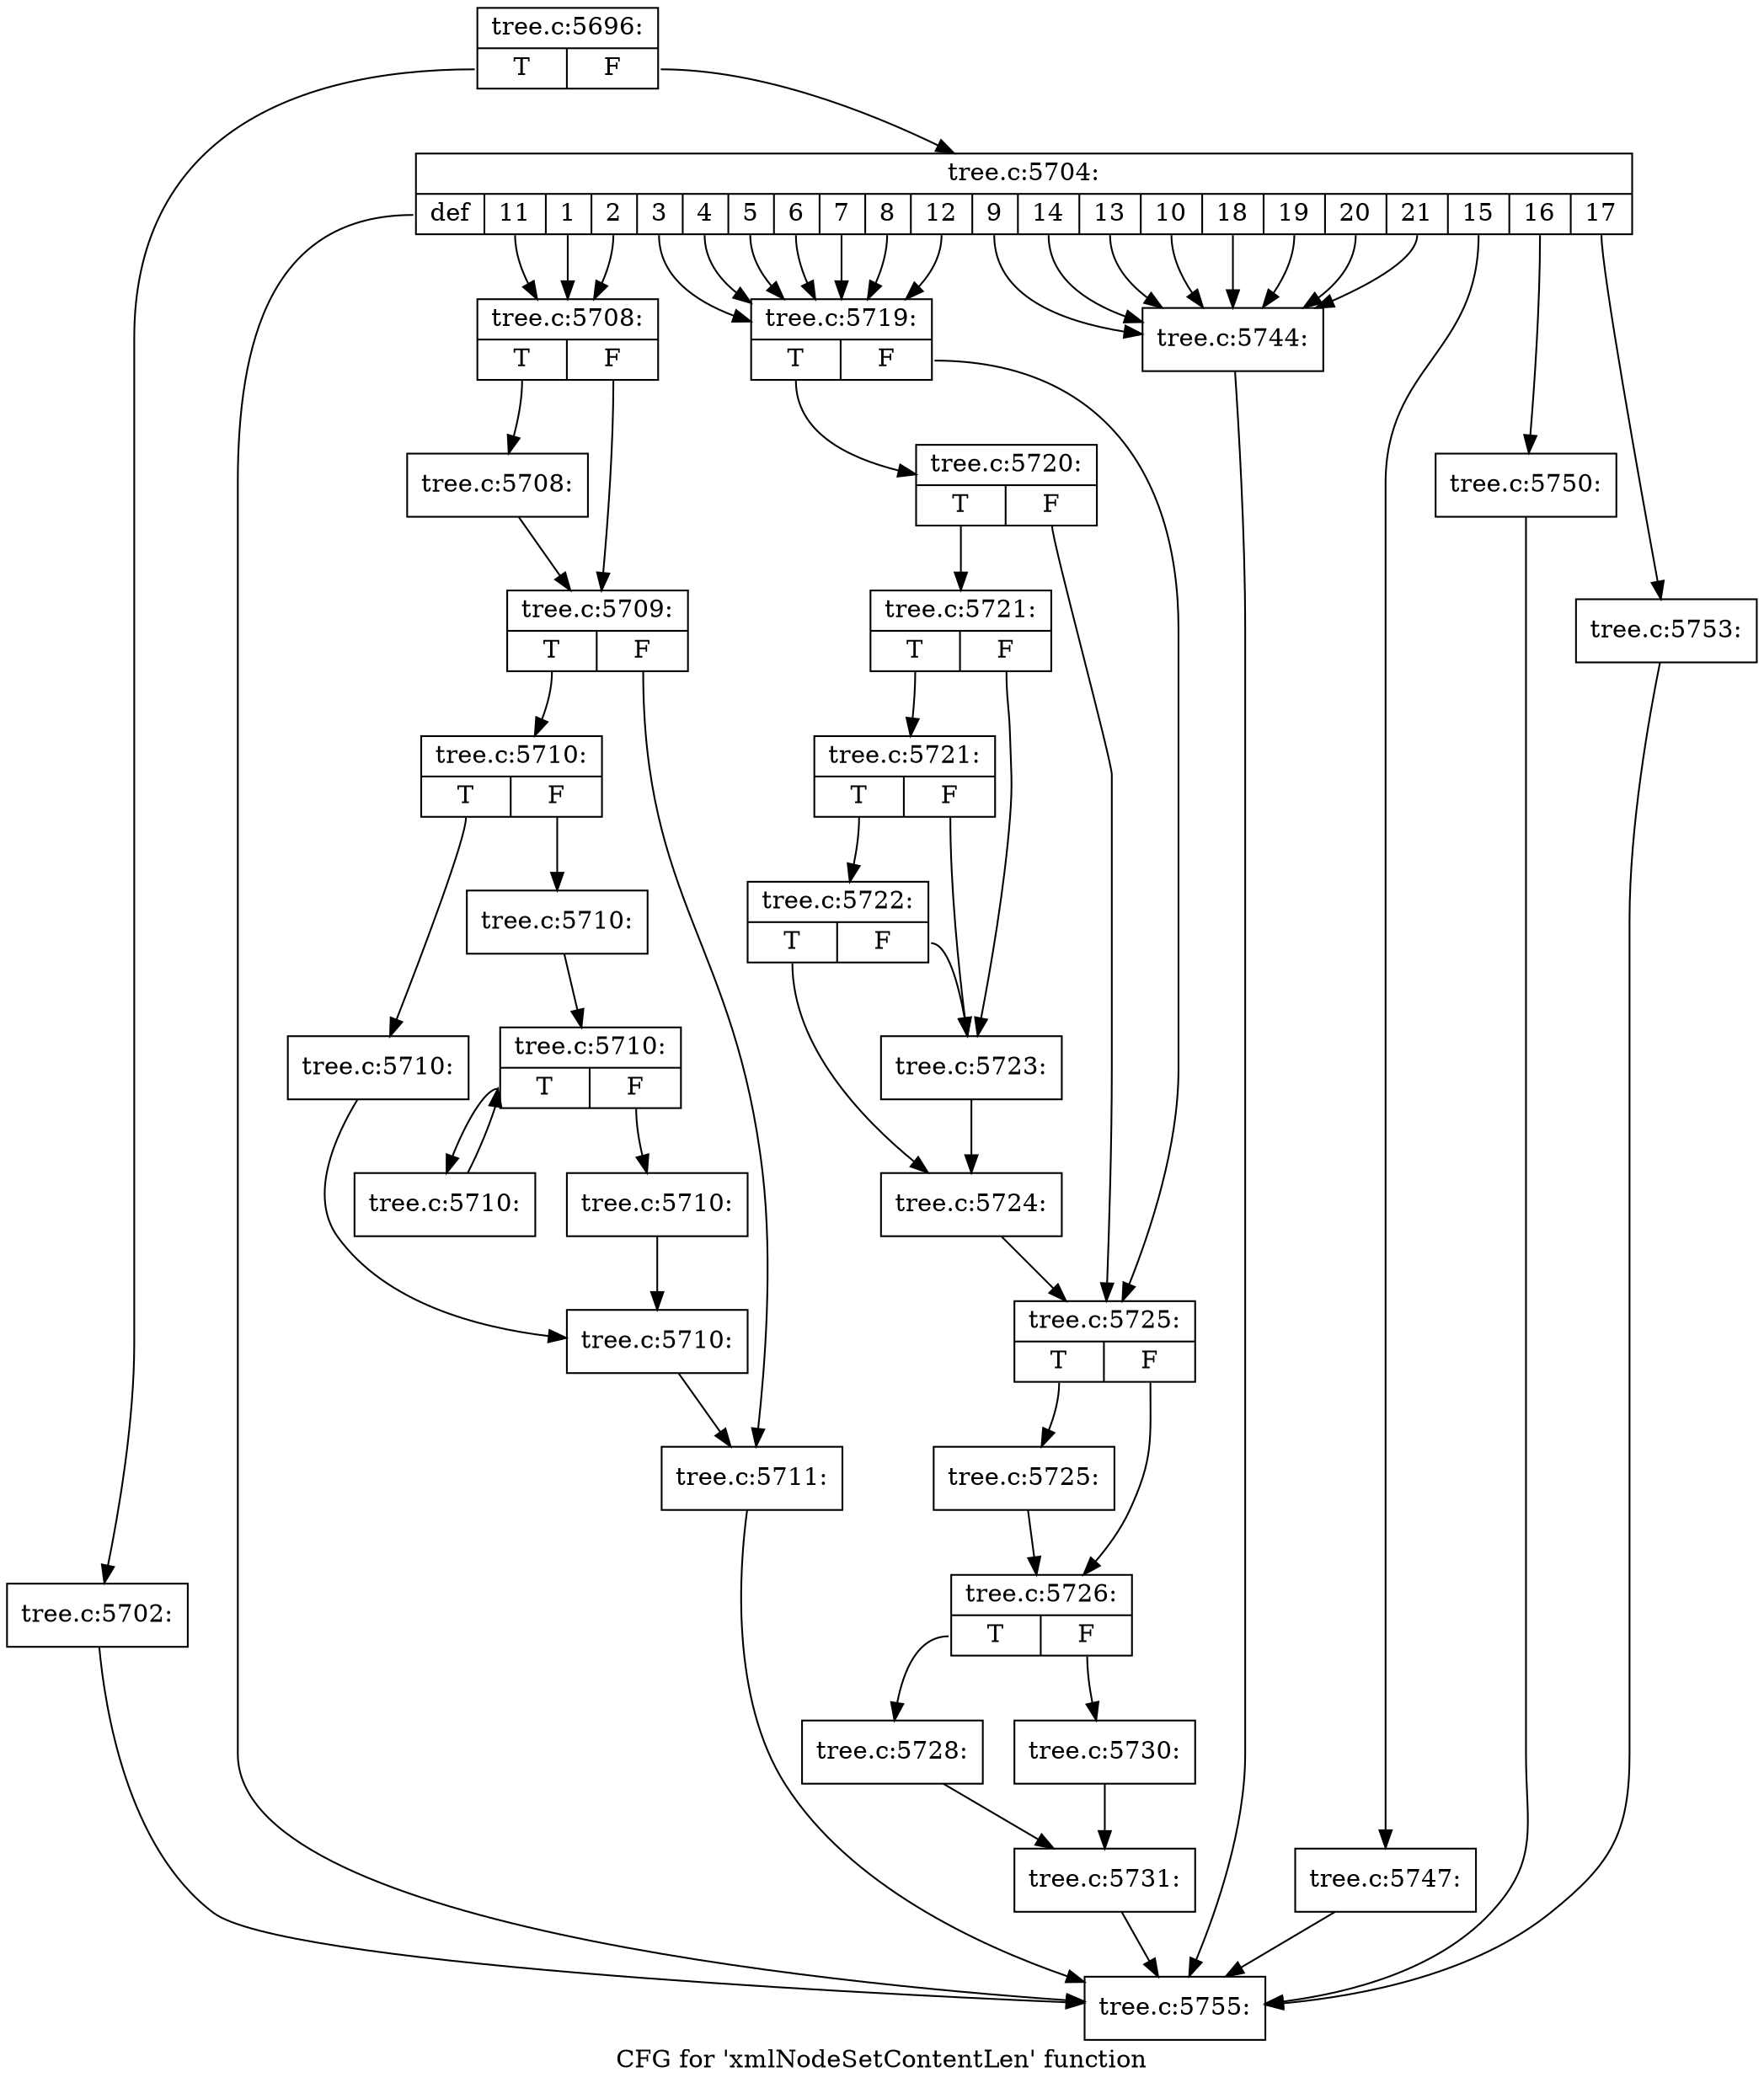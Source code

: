 digraph "CFG for 'xmlNodeSetContentLen' function" {
	label="CFG for 'xmlNodeSetContentLen' function";

	Node0x457e240 [shape=record,label="{tree.c:5696:|{<s0>T|<s1>F}}"];
	Node0x457e240:s0 -> Node0x43153e0;
	Node0x457e240:s1 -> Node0x4315430;
	Node0x43153e0 [shape=record,label="{tree.c:5702:}"];
	Node0x43153e0 -> Node0x43157c0;
	Node0x4315430 [shape=record,label="{tree.c:5704:|{<s0>def|<s1>11|<s2>1|<s3>2|<s4>3|<s5>4|<s6>5|<s7>6|<s8>7|<s9>8|<s10>12|<s11>9|<s12>14|<s13>13|<s14>10|<s15>18|<s16>19|<s17>20|<s18>21|<s19>15|<s20>16|<s21>17}}"];
	Node0x4315430:s0 -> Node0x43157c0;
	Node0x4315430:s1 -> Node0x4315d10;
	Node0x4315430:s2 -> Node0x4315d10;
	Node0x4315430:s3 -> Node0x4315d10;
	Node0x4315430:s4 -> Node0x436c800;
	Node0x4315430:s5 -> Node0x436c800;
	Node0x4315430:s6 -> Node0x436c800;
	Node0x4315430:s7 -> Node0x436c800;
	Node0x4315430:s8 -> Node0x436c800;
	Node0x4315430:s9 -> Node0x436c800;
	Node0x4315430:s10 -> Node0x436c800;
	Node0x4315430:s11 -> Node0x4596540;
	Node0x4315430:s12 -> Node0x4596540;
	Node0x4315430:s13 -> Node0x4596540;
	Node0x4315430:s14 -> Node0x4596540;
	Node0x4315430:s15 -> Node0x4596540;
	Node0x4315430:s16 -> Node0x4596540;
	Node0x4315430:s17 -> Node0x4596540;
	Node0x4315430:s18 -> Node0x4596540;
	Node0x4315430:s19 -> Node0x4315b10;
	Node0x4315430:s20 -> Node0x4315bf0;
	Node0x4315430:s21 -> Node0x4596c30;
	Node0x4315d10 [shape=record,label="{tree.c:5708:|{<s0>T|<s1>F}}"];
	Node0x4315d10:s0 -> Node0x4315e00;
	Node0x4315d10:s1 -> Node0x4315e50;
	Node0x4315e00 [shape=record,label="{tree.c:5708:}"];
	Node0x4315e00 -> Node0x4315e50;
	Node0x4315e50 [shape=record,label="{tree.c:5709:|{<s0>T|<s1>F}}"];
	Node0x4315e50:s0 -> Node0x458ee80;
	Node0x4315e50:s1 -> Node0x458eed0;
	Node0x458ee80 [shape=record,label="{tree.c:5710:|{<s0>T|<s1>F}}"];
	Node0x458ee80:s0 -> Node0x458f5c0;
	Node0x458ee80:s1 -> Node0x458f660;
	Node0x458f5c0 [shape=record,label="{tree.c:5710:}"];
	Node0x458f5c0 -> Node0x458f610;
	Node0x458f660 [shape=record,label="{tree.c:5710:}"];
	Node0x458f660 -> Node0x458fb10;
	Node0x458fb10 [shape=record,label="{tree.c:5710:|{<s0>T|<s1>F}}"];
	Node0x458fb10:s0 -> Node0x458ff40;
	Node0x458fb10:s1 -> Node0x458fd00;
	Node0x458ff40 [shape=record,label="{tree.c:5710:}"];
	Node0x458ff40 -> Node0x458fb10;
	Node0x458fd00 [shape=record,label="{tree.c:5710:}"];
	Node0x458fd00 -> Node0x458f610;
	Node0x458f610 [shape=record,label="{tree.c:5710:}"];
	Node0x458f610 -> Node0x458eed0;
	Node0x458eed0 [shape=record,label="{tree.c:5711:}"];
	Node0x458eed0 -> Node0x43157c0;
	Node0x436c800 [shape=record,label="{tree.c:5719:|{<s0>T|<s1>F}}"];
	Node0x436c800:s0 -> Node0x436c990;
	Node0x436c800:s1 -> Node0x436c940;
	Node0x436c990 [shape=record,label="{tree.c:5720:|{<s0>T|<s1>F}}"];
	Node0x436c990:s0 -> Node0x436c8f0;
	Node0x436c990:s1 -> Node0x436c940;
	Node0x436c8f0 [shape=record,label="{tree.c:5721:|{<s0>T|<s1>F}}"];
	Node0x436c8f0:s0 -> Node0x436d520;
	Node0x436c8f0:s1 -> Node0x436d400;
	Node0x436d520 [shape=record,label="{tree.c:5721:|{<s0>T|<s1>F}}"];
	Node0x436d520:s0 -> Node0x436d4a0;
	Node0x436d520:s1 -> Node0x436d400;
	Node0x436d4a0 [shape=record,label="{tree.c:5722:|{<s0>T|<s1>F}}"];
	Node0x436d4a0:s0 -> Node0x436d450;
	Node0x436d4a0:s1 -> Node0x436d400;
	Node0x436d400 [shape=record,label="{tree.c:5723:}"];
	Node0x436d400 -> Node0x436d450;
	Node0x436d450 [shape=record,label="{tree.c:5724:}"];
	Node0x436d450 -> Node0x436c940;
	Node0x436c940 [shape=record,label="{tree.c:5725:|{<s0>T|<s1>F}}"];
	Node0x436c940:s0 -> Node0x4594970;
	Node0x436c940:s1 -> Node0x45949c0;
	Node0x4594970 [shape=record,label="{tree.c:5725:}"];
	Node0x4594970 -> Node0x45949c0;
	Node0x45949c0 [shape=record,label="{tree.c:5726:|{<s0>T|<s1>F}}"];
	Node0x45949c0:s0 -> Node0x4595540;
	Node0x45949c0:s1 -> Node0x45955e0;
	Node0x4595540 [shape=record,label="{tree.c:5728:}"];
	Node0x4595540 -> Node0x4595590;
	Node0x45955e0 [shape=record,label="{tree.c:5730:}"];
	Node0x45955e0 -> Node0x4595590;
	Node0x4595590 [shape=record,label="{tree.c:5731:}"];
	Node0x4595590 -> Node0x43157c0;
	Node0x4596540 [shape=record,label="{tree.c:5744:}"];
	Node0x4596540 -> Node0x43157c0;
	Node0x4315b10 [shape=record,label="{tree.c:5747:}"];
	Node0x4315b10 -> Node0x43157c0;
	Node0x4315bf0 [shape=record,label="{tree.c:5750:}"];
	Node0x4315bf0 -> Node0x43157c0;
	Node0x4596c30 [shape=record,label="{tree.c:5753:}"];
	Node0x4596c30 -> Node0x43157c0;
	Node0x43157c0 [shape=record,label="{tree.c:5755:}"];
}
